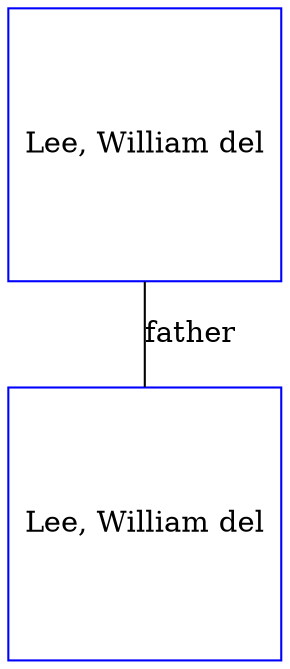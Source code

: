 digraph D {
    edge [dir=none];    node [shape=box];    "019123"   [label="Lee, William del", shape=box, regular=1, color="blue"] ;
"019124"   [label="Lee, William del", shape=box, regular=1, color="blue"] ;
019124->019123 [label="father",arrowsize=0.0]; 
}